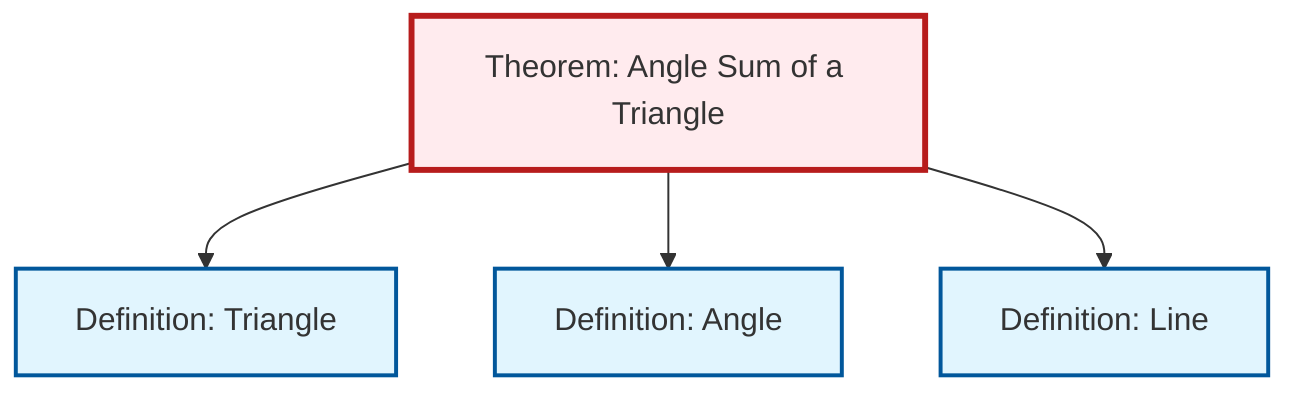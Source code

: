 graph TD
    classDef definition fill:#e1f5fe,stroke:#01579b,stroke-width:2px
    classDef theorem fill:#f3e5f5,stroke:#4a148c,stroke-width:2px
    classDef axiom fill:#fff3e0,stroke:#e65100,stroke-width:2px
    classDef example fill:#e8f5e9,stroke:#1b5e20,stroke-width:2px
    classDef current fill:#ffebee,stroke:#b71c1c,stroke-width:3px
    def-angle["Definition: Angle"]:::definition
    def-line["Definition: Line"]:::definition
    thm-angle-sum-triangle["Theorem: Angle Sum of a Triangle"]:::theorem
    def-triangle["Definition: Triangle"]:::definition
    thm-angle-sum-triangle --> def-triangle
    thm-angle-sum-triangle --> def-angle
    thm-angle-sum-triangle --> def-line
    class thm-angle-sum-triangle current